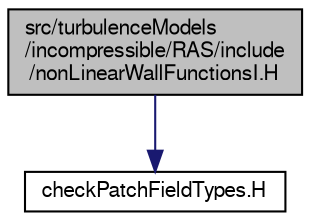 digraph "src/turbulenceModels/incompressible/RAS/include/nonLinearWallFunctionsI.H"
{
  bgcolor="transparent";
  edge [fontname="FreeSans",fontsize="10",labelfontname="FreeSans",labelfontsize="10"];
  node [fontname="FreeSans",fontsize="10",shape=record];
  Node0 [label="src/turbulenceModels\l/incompressible/RAS/include\l/nonLinearWallFunctionsI.H",height=0.2,width=0.4,color="black", fillcolor="grey75", style="filled", fontcolor="black"];
  Node0 -> Node1 [color="midnightblue",fontsize="10",style="solid",fontname="FreeSans"];
  Node1 [label="checkPatchFieldTypes.H",height=0.2,width=0.4,color="black",URL="$a01223.html"];
}
